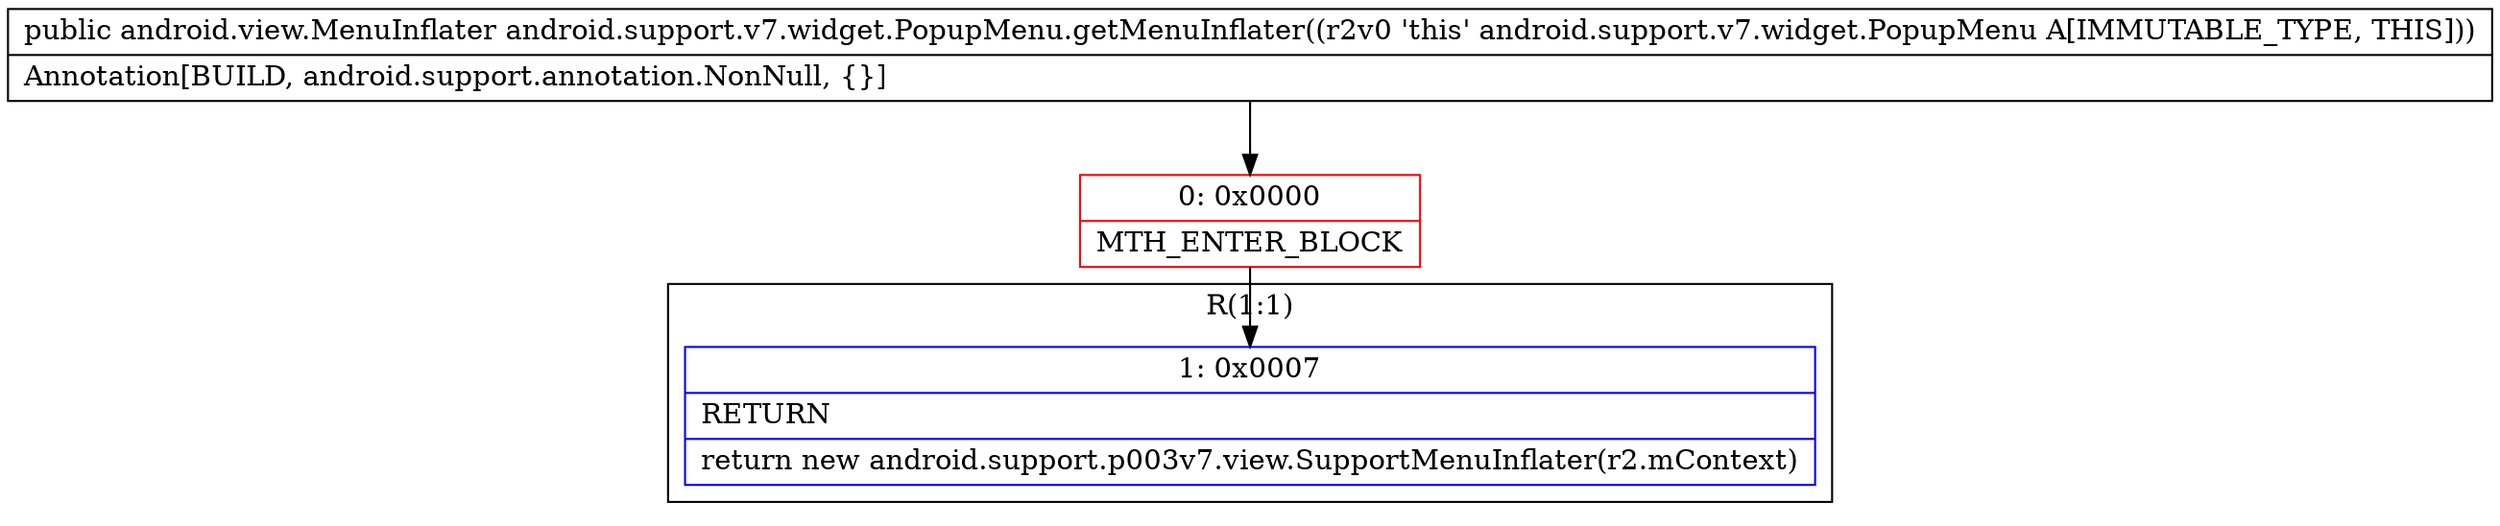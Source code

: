 digraph "CFG forandroid.support.v7.widget.PopupMenu.getMenuInflater()Landroid\/view\/MenuInflater;" {
subgraph cluster_Region_907568038 {
label = "R(1:1)";
node [shape=record,color=blue];
Node_1 [shape=record,label="{1\:\ 0x0007|RETURN\l|return new android.support.p003v7.view.SupportMenuInflater(r2.mContext)\l}"];
}
Node_0 [shape=record,color=red,label="{0\:\ 0x0000|MTH_ENTER_BLOCK\l}"];
MethodNode[shape=record,label="{public android.view.MenuInflater android.support.v7.widget.PopupMenu.getMenuInflater((r2v0 'this' android.support.v7.widget.PopupMenu A[IMMUTABLE_TYPE, THIS]))  | Annotation[BUILD, android.support.annotation.NonNull, \{\}]\l}"];
MethodNode -> Node_0;
Node_0 -> Node_1;
}

